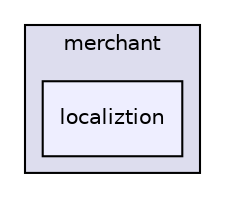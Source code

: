 digraph "Andriod/Merchant/src/app/merchant/localiztion" {
  compound=true
  node [ fontsize="10", fontname="Helvetica"];
  edge [ labelfontsize="10", labelfontname="Helvetica"];
  subgraph clusterdir_89c3a8381f56f542dc469f0d6b7ccfe9 {
    graph [ bgcolor="#ddddee", pencolor="black", label="merchant" fontname="Helvetica", fontsize="10", URL="dir_89c3a8381f56f542dc469f0d6b7ccfe9.html"]
  dir_b49fc9f6f9f3bf35acfc33579fa6310a [shape=box, label="localiztion", style="filled", fillcolor="#eeeeff", pencolor="black", URL="dir_b49fc9f6f9f3bf35acfc33579fa6310a.html"];
  }
}
